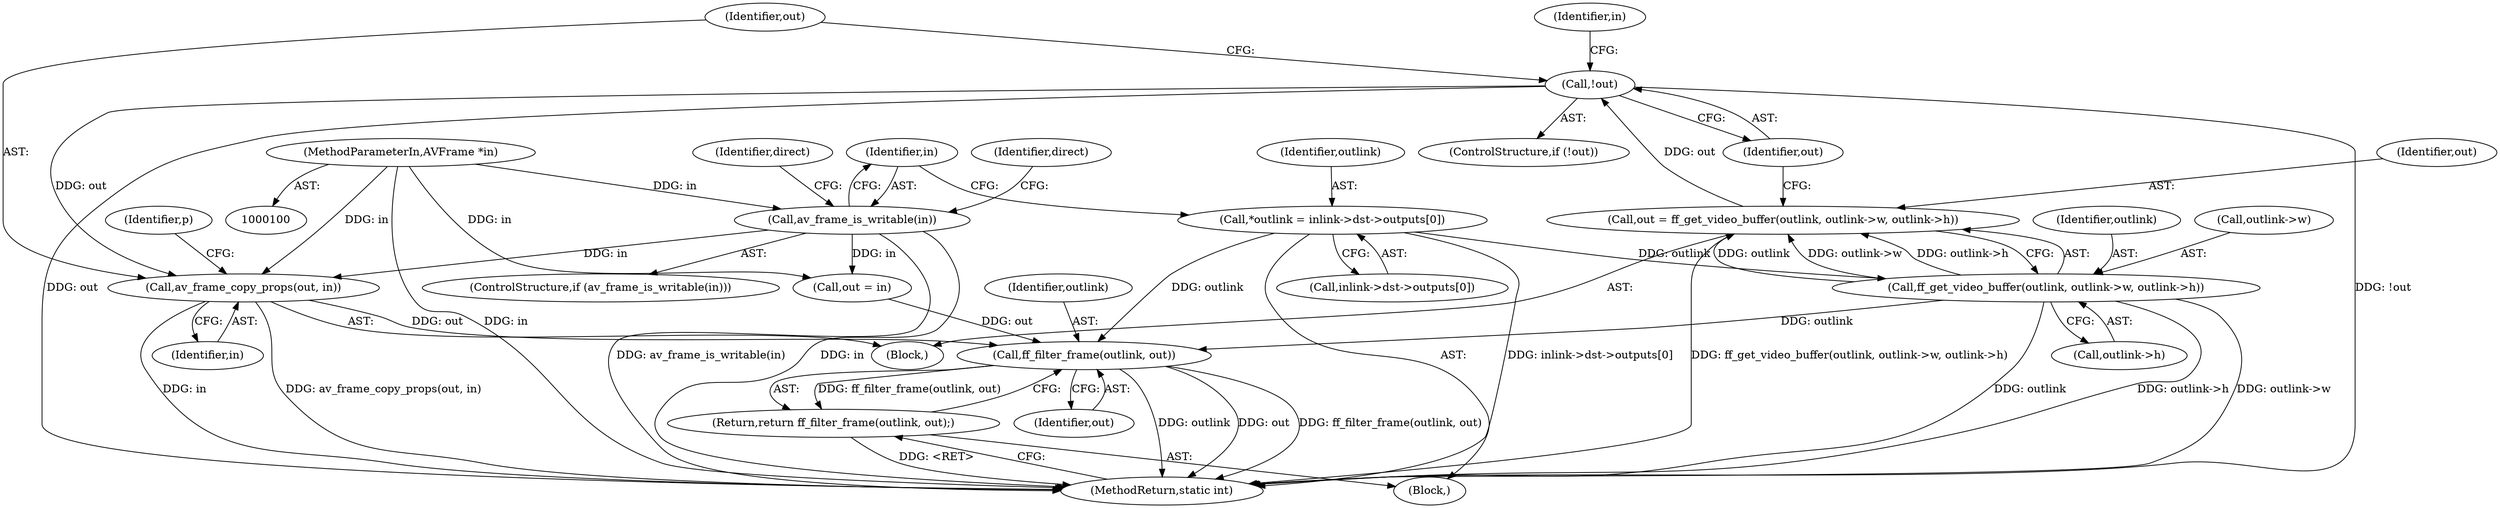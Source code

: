 digraph "0_FFmpeg_e43a0a232dbf6d3c161823c2e07c52e76227a1bc_3@API" {
"1000160" [label="(Call,av_frame_copy_props(out, in))"];
"1000151" [label="(Call,!out)"];
"1000140" [label="(Call,out = ff_get_video_buffer(outlink, outlink->w, outlink->h))"];
"1000142" [label="(Call,ff_get_video_buffer(outlink, outlink->w, outlink->h))"];
"1000113" [label="(Call,*outlink = inlink->dst->outputs[0])"];
"1000126" [label="(Call,av_frame_is_writable(in))"];
"1000102" [label="(MethodParameterIn,AVFrame *in)"];
"1000297" [label="(Call,ff_filter_frame(outlink, out))"];
"1000296" [label="(Return,return ff_filter_frame(outlink, out);)"];
"1000300" [label="(MethodReturn,static int)"];
"1000165" [label="(Identifier,p)"];
"1000114" [label="(Identifier,outlink)"];
"1000138" [label="(Identifier,direct)"];
"1000140" [label="(Call,out = ff_get_video_buffer(outlink, outlink->w, outlink->h))"];
"1000130" [label="(Identifier,direct)"];
"1000141" [label="(Identifier,out)"];
"1000126" [label="(Call,av_frame_is_writable(in))"];
"1000103" [label="(Block,)"];
"1000298" [label="(Identifier,outlink)"];
"1000152" [label="(Identifier,out)"];
"1000127" [label="(Identifier,in)"];
"1000132" [label="(Call,out = in)"];
"1000113" [label="(Call,*outlink = inlink->dst->outputs[0])"];
"1000162" [label="(Identifier,in)"];
"1000115" [label="(Call,inlink->dst->outputs[0])"];
"1000143" [label="(Identifier,outlink)"];
"1000299" [label="(Identifier,out)"];
"1000150" [label="(ControlStructure,if (!out))"];
"1000144" [label="(Call,outlink->w)"];
"1000296" [label="(Return,return ff_filter_frame(outlink, out);)"];
"1000102" [label="(MethodParameterIn,AVFrame *in)"];
"1000151" [label="(Call,!out)"];
"1000297" [label="(Call,ff_filter_frame(outlink, out))"];
"1000125" [label="(ControlStructure,if (av_frame_is_writable(in)))"];
"1000142" [label="(Call,ff_get_video_buffer(outlink, outlink->w, outlink->h))"];
"1000160" [label="(Call,av_frame_copy_props(out, in))"];
"1000147" [label="(Call,outlink->h)"];
"1000136" [label="(Block,)"];
"1000156" [label="(Identifier,in)"];
"1000161" [label="(Identifier,out)"];
"1000160" -> "1000136"  [label="AST: "];
"1000160" -> "1000162"  [label="CFG: "];
"1000161" -> "1000160"  [label="AST: "];
"1000162" -> "1000160"  [label="AST: "];
"1000165" -> "1000160"  [label="CFG: "];
"1000160" -> "1000300"  [label="DDG: av_frame_copy_props(out, in)"];
"1000160" -> "1000300"  [label="DDG: in"];
"1000151" -> "1000160"  [label="DDG: out"];
"1000126" -> "1000160"  [label="DDG: in"];
"1000102" -> "1000160"  [label="DDG: in"];
"1000160" -> "1000297"  [label="DDG: out"];
"1000151" -> "1000150"  [label="AST: "];
"1000151" -> "1000152"  [label="CFG: "];
"1000152" -> "1000151"  [label="AST: "];
"1000156" -> "1000151"  [label="CFG: "];
"1000161" -> "1000151"  [label="CFG: "];
"1000151" -> "1000300"  [label="DDG: !out"];
"1000151" -> "1000300"  [label="DDG: out"];
"1000140" -> "1000151"  [label="DDG: out"];
"1000140" -> "1000136"  [label="AST: "];
"1000140" -> "1000142"  [label="CFG: "];
"1000141" -> "1000140"  [label="AST: "];
"1000142" -> "1000140"  [label="AST: "];
"1000152" -> "1000140"  [label="CFG: "];
"1000140" -> "1000300"  [label="DDG: ff_get_video_buffer(outlink, outlink->w, outlink->h)"];
"1000142" -> "1000140"  [label="DDG: outlink"];
"1000142" -> "1000140"  [label="DDG: outlink->w"];
"1000142" -> "1000140"  [label="DDG: outlink->h"];
"1000142" -> "1000147"  [label="CFG: "];
"1000143" -> "1000142"  [label="AST: "];
"1000144" -> "1000142"  [label="AST: "];
"1000147" -> "1000142"  [label="AST: "];
"1000142" -> "1000300"  [label="DDG: outlink->w"];
"1000142" -> "1000300"  [label="DDG: outlink"];
"1000142" -> "1000300"  [label="DDG: outlink->h"];
"1000113" -> "1000142"  [label="DDG: outlink"];
"1000142" -> "1000297"  [label="DDG: outlink"];
"1000113" -> "1000103"  [label="AST: "];
"1000113" -> "1000115"  [label="CFG: "];
"1000114" -> "1000113"  [label="AST: "];
"1000115" -> "1000113"  [label="AST: "];
"1000127" -> "1000113"  [label="CFG: "];
"1000113" -> "1000300"  [label="DDG: inlink->dst->outputs[0]"];
"1000113" -> "1000297"  [label="DDG: outlink"];
"1000126" -> "1000125"  [label="AST: "];
"1000126" -> "1000127"  [label="CFG: "];
"1000127" -> "1000126"  [label="AST: "];
"1000130" -> "1000126"  [label="CFG: "];
"1000138" -> "1000126"  [label="CFG: "];
"1000126" -> "1000300"  [label="DDG: in"];
"1000126" -> "1000300"  [label="DDG: av_frame_is_writable(in)"];
"1000102" -> "1000126"  [label="DDG: in"];
"1000126" -> "1000132"  [label="DDG: in"];
"1000102" -> "1000100"  [label="AST: "];
"1000102" -> "1000300"  [label="DDG: in"];
"1000102" -> "1000132"  [label="DDG: in"];
"1000297" -> "1000296"  [label="AST: "];
"1000297" -> "1000299"  [label="CFG: "];
"1000298" -> "1000297"  [label="AST: "];
"1000299" -> "1000297"  [label="AST: "];
"1000296" -> "1000297"  [label="CFG: "];
"1000297" -> "1000300"  [label="DDG: outlink"];
"1000297" -> "1000300"  [label="DDG: out"];
"1000297" -> "1000300"  [label="DDG: ff_filter_frame(outlink, out)"];
"1000297" -> "1000296"  [label="DDG: ff_filter_frame(outlink, out)"];
"1000132" -> "1000297"  [label="DDG: out"];
"1000296" -> "1000103"  [label="AST: "];
"1000300" -> "1000296"  [label="CFG: "];
"1000296" -> "1000300"  [label="DDG: <RET>"];
}
